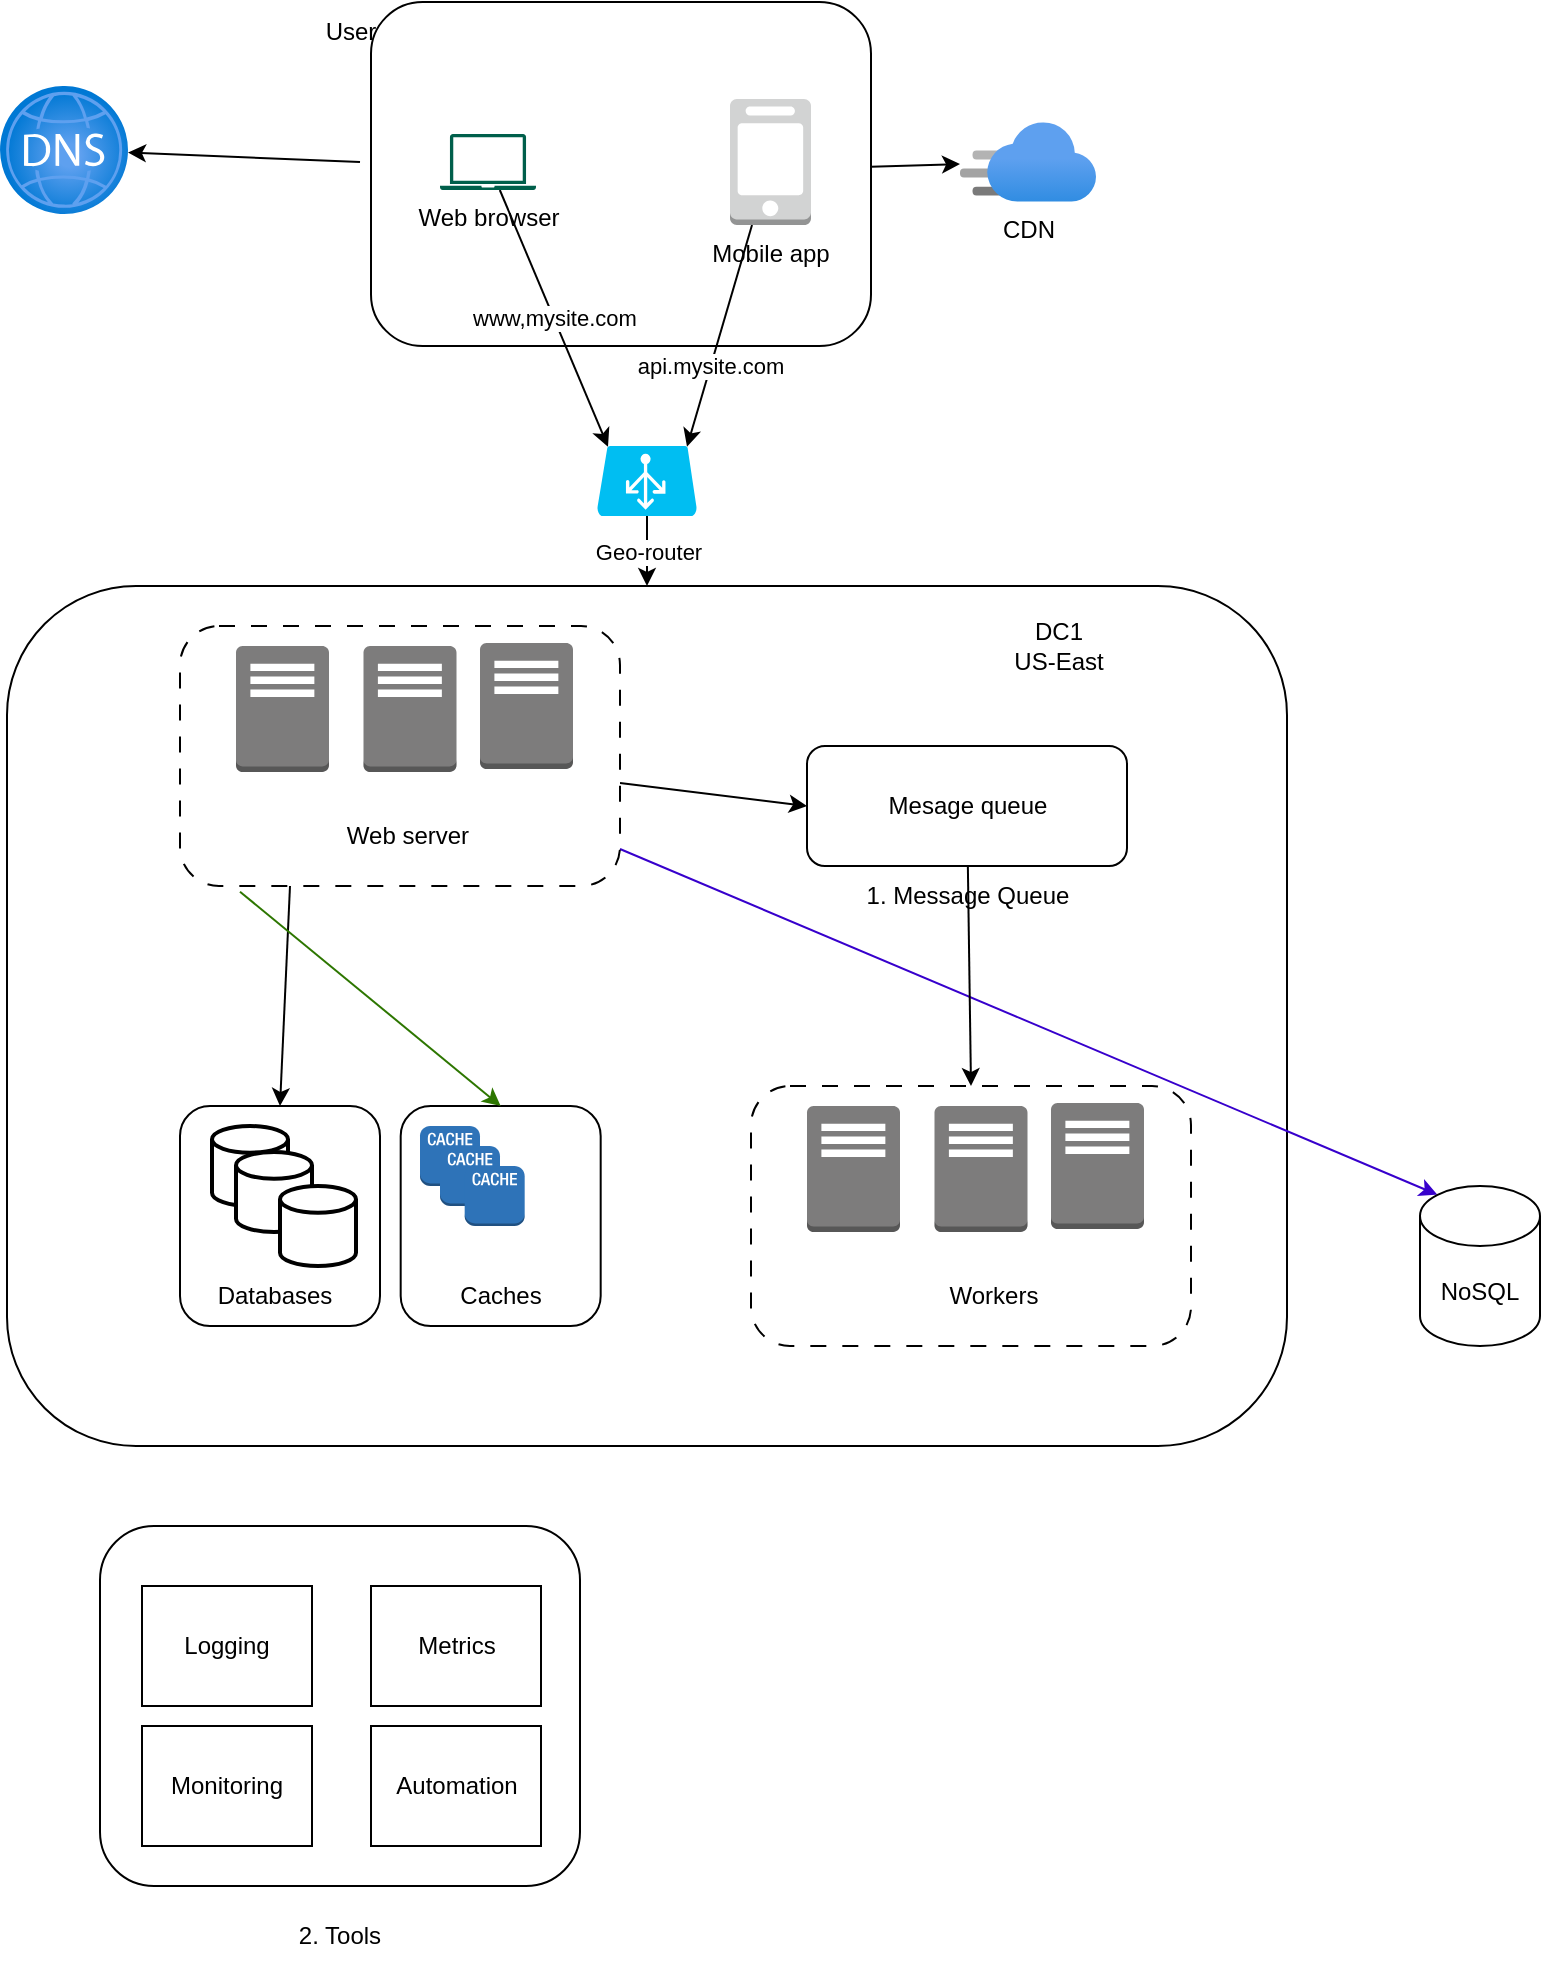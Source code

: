 <mxfile>
    <diagram id="87DcGQXk9MFTkyFTsTdN" name="Page-1">
        <mxGraphModel dx="929" dy="816" grid="1" gridSize="10" guides="1" tooltips="1" connect="1" arrows="1" fold="1" page="1" pageScale="1" pageWidth="850" pageHeight="1100" math="0" shadow="0">
            <root>
                <mxCell id="0"/>
                <mxCell id="1" parent="0"/>
                <mxCell id="8" value="" style="rounded=1;whiteSpace=wrap;html=1;" parent="1" vertex="1">
                    <mxGeometry x="245.5" y="88" width="250" height="172" as="geometry"/>
                </mxCell>
                <mxCell id="42" value="" style="rounded=1;whiteSpace=wrap;html=1;" parent="1" vertex="1">
                    <mxGeometry x="63.5" y="380" width="640" height="430" as="geometry"/>
                </mxCell>
                <mxCell id="48" value="" style="rounded=1;whiteSpace=wrap;html=1;" parent="1" vertex="1">
                    <mxGeometry x="260.34" y="640" width="100" height="110" as="geometry"/>
                </mxCell>
                <mxCell id="28" style="edgeStyle=none;html=1;entryX=0.5;entryY=0;entryDx=0;entryDy=0;startArrow=none;startFill=0;exitX=0.25;exitY=1;exitDx=0;exitDy=0;" parent="1" source="16" target="22" edge="1">
                    <mxGeometry relative="1" as="geometry">
                        <mxPoint x="360" y="540" as="sourcePoint"/>
                    </mxGeometry>
                </mxCell>
                <mxCell id="33" style="edgeStyle=none;html=1;startArrow=none;startFill=0;exitX=0.403;exitY=1.022;exitDx=0;exitDy=0;exitPerimeter=0;fillColor=#60a917;strokeColor=#2D7600;entryX=0.5;entryY=0;entryDx=0;entryDy=0;" parent="1" target="48" edge="1">
                    <mxGeometry relative="1" as="geometry">
                        <mxPoint x="180.0" y="532.86" as="sourcePoint"/>
                    </mxGeometry>
                </mxCell>
                <mxCell id="77" style="edgeStyle=none;html=1;entryX=0;entryY=0.5;entryDx=0;entryDy=0;" edge="1" parent="1" source="16" target="76">
                    <mxGeometry relative="1" as="geometry"/>
                </mxCell>
                <mxCell id="83" style="edgeStyle=none;html=1;entryX=0.145;entryY=0;entryDx=0;entryDy=4.35;entryPerimeter=0;fillColor=#6a00ff;strokeColor=#3700CC;" edge="1" parent="1" source="16" target="35">
                    <mxGeometry relative="1" as="geometry"/>
                </mxCell>
                <mxCell id="16" value="" style="rounded=1;whiteSpace=wrap;html=1;dashed=1;dashPattern=8 8;" parent="1" vertex="1">
                    <mxGeometry x="150" y="400" width="220" height="130" as="geometry"/>
                </mxCell>
                <mxCell id="10" style="edgeStyle=none;html=1;" parent="1" source="8" target="9" edge="1">
                    <mxGeometry relative="1" as="geometry"/>
                </mxCell>
                <mxCell id="21" style="edgeStyle=none;html=1;" parent="1" target="2" edge="1">
                    <mxGeometry relative="1" as="geometry">
                        <mxPoint x="240" y="168" as="sourcePoint"/>
                    </mxGeometry>
                </mxCell>
                <mxCell id="2" value="" style="aspect=fixed;html=1;points=[];align=center;image;fontSize=12;image=img/lib/azure2/networking/DNS_Zones.svg;" parent="1" vertex="1">
                    <mxGeometry x="60" y="130" width="64" height="64" as="geometry"/>
                </mxCell>
                <mxCell id="12" value="www,mysite.com" style="edgeStyle=none;html=1;entryX=0.11;entryY=0.01;entryDx=0;entryDy=0;entryPerimeter=0;" parent="1" source="3" target="11" edge="1">
                    <mxGeometry relative="1" as="geometry"/>
                </mxCell>
                <mxCell id="3" value="Web browser" style="sketch=0;pointerEvents=1;shadow=0;dashed=0;html=1;strokeColor=none;fillColor=#005F4B;labelPosition=center;verticalLabelPosition=bottom;verticalAlign=top;align=center;outlineConnect=0;shape=mxgraph.veeam2.laptop;" parent="1" vertex="1">
                    <mxGeometry x="280" y="154" width="48" height="28.0" as="geometry"/>
                </mxCell>
                <mxCell id="13" value="api.mysite.com" style="edgeStyle=none;html=1;entryX=0.9;entryY=0.01;entryDx=0;entryDy=0;entryPerimeter=0;" parent="1" source="7" target="11" edge="1">
                    <mxGeometry x="0.261" relative="1" as="geometry">
                        <mxPoint as="offset"/>
                    </mxGeometry>
                </mxCell>
                <mxCell id="7" value="Mobile app" style="outlineConnect=0;dashed=0;verticalLabelPosition=bottom;verticalAlign=top;align=center;html=1;shape=mxgraph.aws3.mobile_client;fillColor=#D2D3D3;gradientColor=none;" parent="1" vertex="1">
                    <mxGeometry x="425" y="136.5" width="40.5" height="63" as="geometry"/>
                </mxCell>
                <mxCell id="9" value="CDN" style="aspect=fixed;html=1;points=[];align=center;image;fontSize=12;image=img/lib/azure2/app_services/CDN_Profiles.svg;" parent="1" vertex="1">
                    <mxGeometry x="540" y="148" width="68" height="40" as="geometry"/>
                </mxCell>
                <mxCell id="54" value="Geo-router" style="edgeStyle=none;html=1;entryX=0.5;entryY=0;entryDx=0;entryDy=0;" parent="1" source="11" target="42" edge="1">
                    <mxGeometry relative="1" as="geometry"/>
                </mxCell>
                <mxCell id="11" value="" style="verticalLabelPosition=bottom;html=1;verticalAlign=top;align=center;strokeColor=none;fillColor=#00BEF2;shape=mxgraph.azure.azure_load_balancer;" parent="1" vertex="1">
                    <mxGeometry x="358.5" y="310" width="50" height="35" as="geometry"/>
                </mxCell>
                <mxCell id="14" value="" style="outlineConnect=0;dashed=0;verticalLabelPosition=bottom;verticalAlign=top;align=center;html=1;shape=mxgraph.aws3.traditional_server;fillColor=#7D7C7C;gradientColor=none;" parent="1" vertex="1">
                    <mxGeometry x="178" y="410" width="46.5" height="63" as="geometry"/>
                </mxCell>
                <mxCell id="15" value="" style="outlineConnect=0;dashed=0;verticalLabelPosition=bottom;verticalAlign=top;align=center;html=1;shape=mxgraph.aws3.traditional_server;fillColor=#7D7C7C;gradientColor=none;" parent="1" vertex="1">
                    <mxGeometry x="241.75" y="410" width="46.5" height="63" as="geometry"/>
                </mxCell>
                <mxCell id="20" value="User" style="text;html=1;align=center;verticalAlign=middle;resizable=0;points=[];autosize=1;strokeColor=none;fillColor=none;" parent="1" vertex="1">
                    <mxGeometry x="210" y="88" width="50" height="30" as="geometry"/>
                </mxCell>
                <mxCell id="22" value="" style="rounded=1;whiteSpace=wrap;html=1;" parent="1" vertex="1">
                    <mxGeometry x="150" y="640" width="100" height="110" as="geometry"/>
                </mxCell>
                <mxCell id="23" value="" style="strokeWidth=2;html=1;shape=mxgraph.flowchart.database;whiteSpace=wrap;" parent="1" vertex="1">
                    <mxGeometry x="166" y="650" width="38" height="40" as="geometry"/>
                </mxCell>
                <mxCell id="27" value="" style="outlineConnect=0;dashed=0;verticalLabelPosition=bottom;verticalAlign=top;align=center;html=1;shape=mxgraph.aws3.cache_node;fillColor=#2E73B8;gradientColor=none;" parent="1" vertex="1">
                    <mxGeometry x="270" y="650" width="30" height="30" as="geometry"/>
                </mxCell>
                <mxCell id="34" value="" style="outlineConnect=0;dashed=0;verticalLabelPosition=bottom;verticalAlign=top;align=center;html=1;shape=mxgraph.aws3.traditional_server;fillColor=#7D7C7C;gradientColor=none;" parent="1" vertex="1">
                    <mxGeometry x="300" y="408.5" width="46.5" height="63" as="geometry"/>
                </mxCell>
                <mxCell id="35" value="NoSQL" style="shape=cylinder3;whiteSpace=wrap;html=1;boundedLbl=1;backgroundOutline=1;size=15;" parent="1" vertex="1">
                    <mxGeometry x="770" y="680" width="60" height="80" as="geometry"/>
                </mxCell>
                <mxCell id="43" value="DC1&lt;br&gt;US-East" style="text;html=1;align=center;verticalAlign=middle;resizable=0;points=[];autosize=1;strokeColor=none;fillColor=none;" parent="1" vertex="1">
                    <mxGeometry x="553.5" y="390" width="70" height="40" as="geometry"/>
                </mxCell>
                <mxCell id="45" value="" style="strokeWidth=2;html=1;shape=mxgraph.flowchart.database;whiteSpace=wrap;" parent="1" vertex="1">
                    <mxGeometry x="178" y="663" width="38" height="40" as="geometry"/>
                </mxCell>
                <mxCell id="46" value="" style="strokeWidth=2;html=1;shape=mxgraph.flowchart.database;whiteSpace=wrap;" parent="1" vertex="1">
                    <mxGeometry x="200" y="680" width="38" height="40" as="geometry"/>
                </mxCell>
                <mxCell id="47" value="Databases" style="text;html=1;align=center;verticalAlign=middle;resizable=0;points=[];autosize=1;strokeColor=none;fillColor=none;" parent="1" vertex="1">
                    <mxGeometry x="157" y="720" width="80" height="30" as="geometry"/>
                </mxCell>
                <mxCell id="51" value="" style="outlineConnect=0;dashed=0;verticalLabelPosition=bottom;verticalAlign=top;align=center;html=1;shape=mxgraph.aws3.cache_node;fillColor=#2E73B8;gradientColor=none;" parent="1" vertex="1">
                    <mxGeometry x="280" y="660" width="30" height="30" as="geometry"/>
                </mxCell>
                <mxCell id="52" value="" style="outlineConnect=0;dashed=0;verticalLabelPosition=bottom;verticalAlign=top;align=center;html=1;shape=mxgraph.aws3.cache_node;fillColor=#2E73B8;gradientColor=none;" parent="1" vertex="1">
                    <mxGeometry x="292.34" y="670" width="30" height="30" as="geometry"/>
                </mxCell>
                <mxCell id="53" value="Caches" style="text;html=1;align=center;verticalAlign=middle;resizable=0;points=[];autosize=1;strokeColor=none;fillColor=none;" parent="1" vertex="1">
                    <mxGeometry x="280.34" y="720" width="60" height="30" as="geometry"/>
                </mxCell>
                <mxCell id="55" value="Web server" style="text;html=1;strokeColor=none;fillColor=none;align=center;verticalAlign=middle;whiteSpace=wrap;rounded=0;" parent="1" vertex="1">
                    <mxGeometry x="204" y="490" width="120" height="30" as="geometry"/>
                </mxCell>
                <mxCell id="84" style="edgeStyle=none;html=1;entryX=0.5;entryY=0;entryDx=0;entryDy=0;" edge="1" parent="1" source="76" target="78">
                    <mxGeometry relative="1" as="geometry"/>
                </mxCell>
                <mxCell id="76" value="Mesage queue" style="rounded=1;whiteSpace=wrap;html=1;" vertex="1" parent="1">
                    <mxGeometry x="463.5" y="460" width="160" height="60" as="geometry"/>
                </mxCell>
                <mxCell id="78" value="" style="rounded=1;whiteSpace=wrap;html=1;dashed=1;dashPattern=8 8;" vertex="1" parent="1">
                    <mxGeometry x="435.5" y="630" width="220" height="130" as="geometry"/>
                </mxCell>
                <mxCell id="79" value="" style="outlineConnect=0;dashed=0;verticalLabelPosition=bottom;verticalAlign=top;align=center;html=1;shape=mxgraph.aws3.traditional_server;fillColor=#7D7C7C;gradientColor=none;" vertex="1" parent="1">
                    <mxGeometry x="463.5" y="640" width="46.5" height="63" as="geometry"/>
                </mxCell>
                <mxCell id="80" value="" style="outlineConnect=0;dashed=0;verticalLabelPosition=bottom;verticalAlign=top;align=center;html=1;shape=mxgraph.aws3.traditional_server;fillColor=#7D7C7C;gradientColor=none;" vertex="1" parent="1">
                    <mxGeometry x="527.25" y="640" width="46.5" height="63" as="geometry"/>
                </mxCell>
                <mxCell id="81" value="" style="outlineConnect=0;dashed=0;verticalLabelPosition=bottom;verticalAlign=top;align=center;html=1;shape=mxgraph.aws3.traditional_server;fillColor=#7D7C7C;gradientColor=none;" vertex="1" parent="1">
                    <mxGeometry x="585.5" y="638.5" width="46.5" height="63" as="geometry"/>
                </mxCell>
                <mxCell id="82" value="Workers" style="text;html=1;strokeColor=none;fillColor=none;align=center;verticalAlign=middle;whiteSpace=wrap;rounded=0;" vertex="1" parent="1">
                    <mxGeometry x="527.25" y="720" width="60" height="30" as="geometry"/>
                </mxCell>
                <mxCell id="85" value="" style="rounded=1;whiteSpace=wrap;html=1;" vertex="1" parent="1">
                    <mxGeometry x="110" y="850" width="240" height="180" as="geometry"/>
                </mxCell>
                <mxCell id="86" value="Logging" style="rounded=0;whiteSpace=wrap;html=1;" vertex="1" parent="1">
                    <mxGeometry x="131" y="880" width="85" height="60" as="geometry"/>
                </mxCell>
                <mxCell id="87" value="Metrics" style="rounded=0;whiteSpace=wrap;html=1;" vertex="1" parent="1">
                    <mxGeometry x="245.5" y="880" width="85" height="60" as="geometry"/>
                </mxCell>
                <mxCell id="89" value="Monitoring" style="rounded=0;whiteSpace=wrap;html=1;" vertex="1" parent="1">
                    <mxGeometry x="131" y="950" width="85" height="60" as="geometry"/>
                </mxCell>
                <mxCell id="91" value="Automation" style="rounded=0;whiteSpace=wrap;html=1;" vertex="1" parent="1">
                    <mxGeometry x="245.5" y="950" width="85" height="60" as="geometry"/>
                </mxCell>
                <mxCell id="92" value="2. Tools" style="text;html=1;strokeColor=none;fillColor=none;align=center;verticalAlign=middle;whiteSpace=wrap;rounded=0;" vertex="1" parent="1">
                    <mxGeometry x="200" y="1040" width="60" height="30" as="geometry"/>
                </mxCell>
                <mxCell id="93" value="1. Message Queue" style="text;html=1;strokeColor=none;fillColor=none;align=center;verticalAlign=middle;whiteSpace=wrap;rounded=0;" vertex="1" parent="1">
                    <mxGeometry x="482.5" y="520" width="122" height="30" as="geometry"/>
                </mxCell>
            </root>
        </mxGraphModel>
    </diagram>
</mxfile>